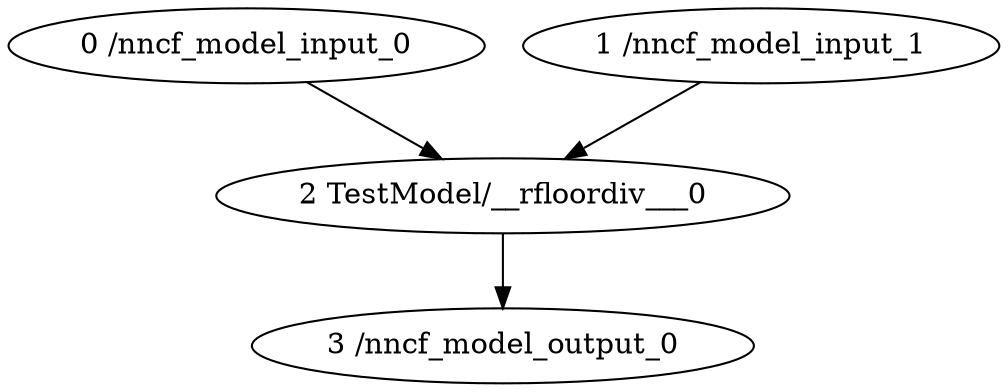 strict digraph  {
"0 /nncf_model_input_0" [id=0, type=nncf_model_input];
"1 /nncf_model_input_1" [id=1, type=nncf_model_input];
"2 TestModel/__rfloordiv___0" [id=2, type=__rfloordiv__];
"3 /nncf_model_output_0" [id=3, type=nncf_model_output];
"0 /nncf_model_input_0" -> "2 TestModel/__rfloordiv___0";
"1 /nncf_model_input_1" -> "2 TestModel/__rfloordiv___0";
"2 TestModel/__rfloordiv___0" -> "3 /nncf_model_output_0";
}
